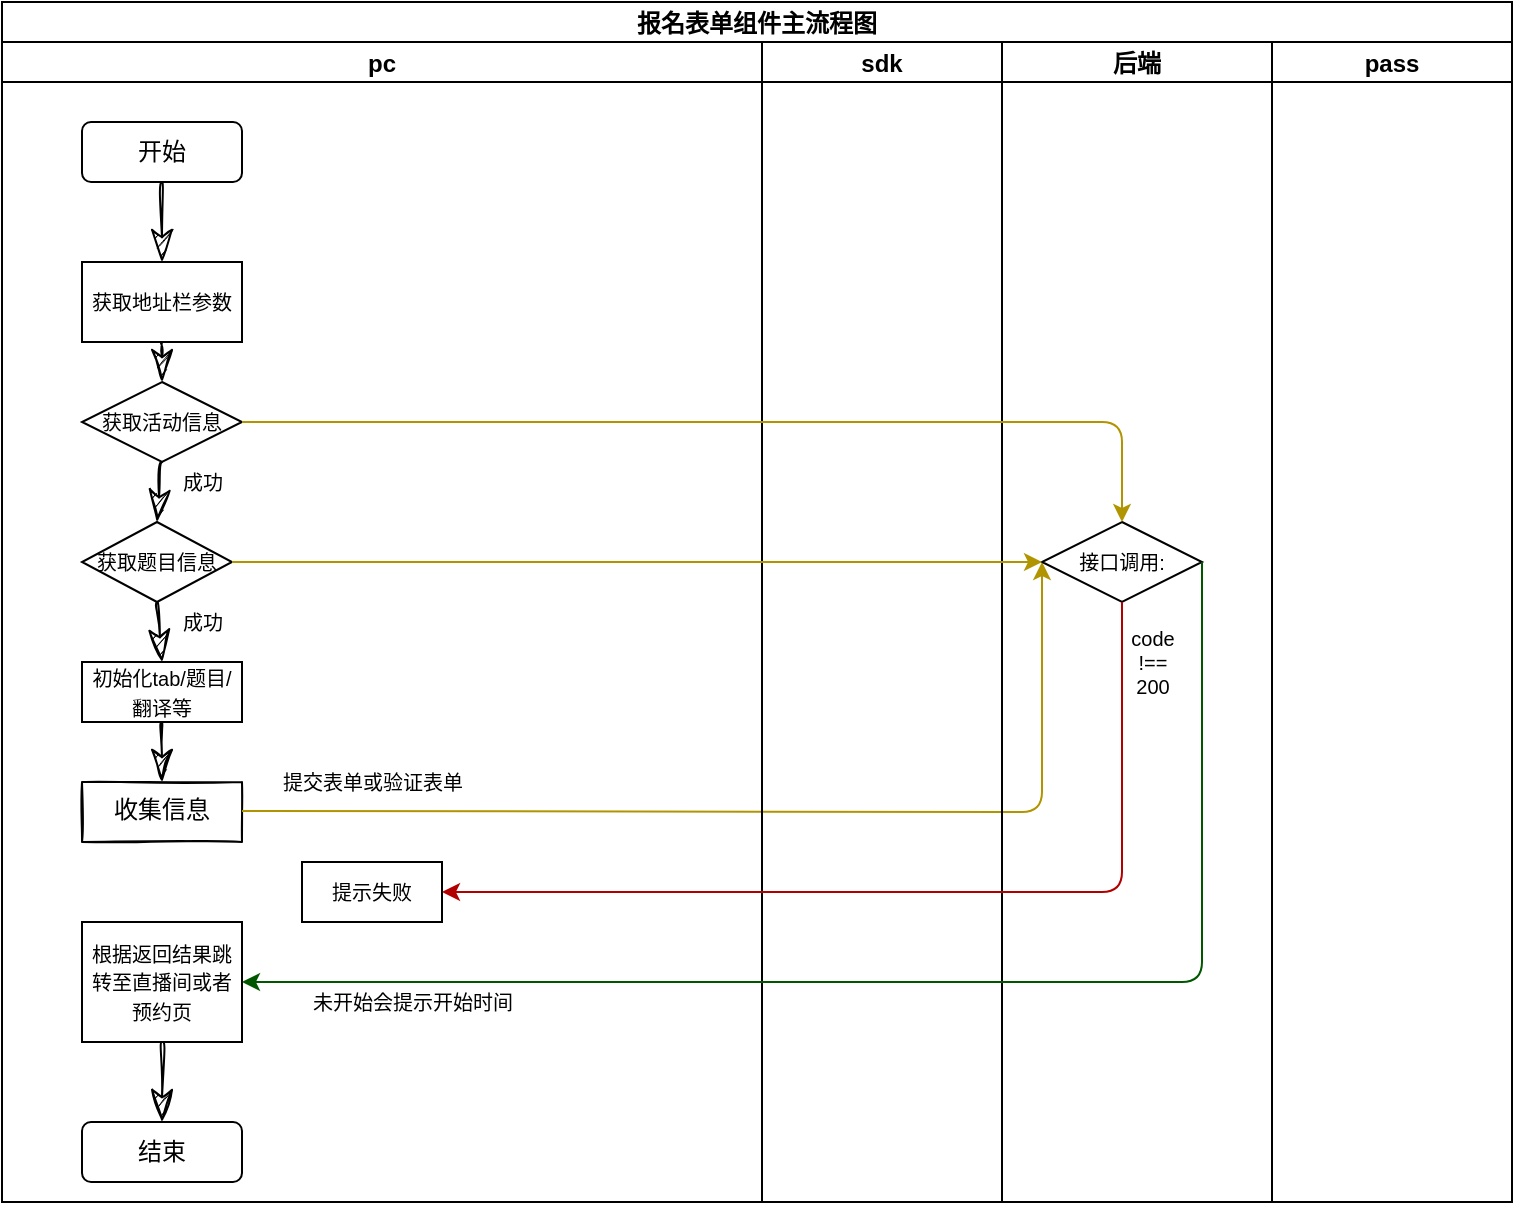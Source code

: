 <mxfile>
    <diagram id="QSWu9Wnhy0qAhUBLh6C_" name="第 1 页">
        <mxGraphModel dx="1538" dy="2064" grid="1" gridSize="10" guides="1" tooltips="1" connect="1" arrows="1" fold="1" page="1" pageScale="1" pageWidth="827" pageHeight="1169" math="0" shadow="0">
            <root>
                <mxCell id="0"/>
                <mxCell id="1" parent="0"/>
                <mxCell id="10" value="报名表单组件主流程图" style="swimlane;childLayout=stackLayout;resizeParent=1;resizeParentMax=0;startSize=20;" parent="1" vertex="1">
                    <mxGeometry x="120" y="-120" width="755" height="600" as="geometry"/>
                </mxCell>
                <mxCell id="11" value="pc" style="swimlane;startSize=20;" parent="10" vertex="1">
                    <mxGeometry y="20" width="380" height="580" as="geometry"/>
                </mxCell>
                <mxCell id="81" style="edgeStyle=none;curved=1;rounded=0;sketch=1;hachureGap=4;orthogonalLoop=1;jettySize=auto;html=1;exitX=0.5;exitY=1;exitDx=0;exitDy=0;entryX=0.5;entryY=0;entryDx=0;entryDy=0;fontFamily=Architects Daughter;fontSource=https%3A%2F%2Ffonts.googleapis.com%2Fcss%3Ffamily%3DArchitects%2BDaughter;fontSize=12;endArrow=classicThin;endFill=1;startSize=14;endSize=14;sourcePerimeterSpacing=8;targetPerimeterSpacing=8;" parent="11" source="15" target="20" edge="1">
                    <mxGeometry relative="1" as="geometry"/>
                </mxCell>
                <mxCell id="15" value="开始" style="rounded=1;whiteSpace=wrap;html=1;" parent="11" vertex="1">
                    <mxGeometry x="40" y="40" width="80" height="30" as="geometry"/>
                </mxCell>
                <mxCell id="82" style="edgeStyle=none;curved=1;rounded=0;sketch=1;hachureGap=4;orthogonalLoop=1;jettySize=auto;html=1;exitX=0.5;exitY=1;exitDx=0;exitDy=0;entryX=0.5;entryY=0;entryDx=0;entryDy=0;fontFamily=Architects Daughter;fontSource=https%3A%2F%2Ffonts.googleapis.com%2Fcss%3Ffamily%3DArchitects%2BDaughter;fontSize=12;endArrow=classicThin;endFill=1;startSize=14;endSize=14;sourcePerimeterSpacing=8;targetPerimeterSpacing=8;" parent="11" source="20" target="26" edge="1">
                    <mxGeometry relative="1" as="geometry"/>
                </mxCell>
                <mxCell id="20" value="&lt;font style=&quot;font-size: 10px&quot;&gt;获取地址栏参数&lt;/font&gt;" style="rounded=0;whiteSpace=wrap;html=1;" parent="11" vertex="1">
                    <mxGeometry x="40" y="110" width="80" height="40" as="geometry"/>
                </mxCell>
                <mxCell id="63" value="" style="edgeStyle=none;html=1;fontSize=10;startArrow=none;" parent="11" edge="1">
                    <mxGeometry relative="1" as="geometry">
                        <mxPoint x="145" y="190" as="sourcePoint"/>
                        <mxPoint x="145" y="190" as="targetPoint"/>
                    </mxGeometry>
                </mxCell>
                <mxCell id="83" style="edgeStyle=none;curved=1;rounded=0;sketch=1;hachureGap=4;orthogonalLoop=1;jettySize=auto;html=1;exitX=0.5;exitY=1;exitDx=0;exitDy=0;entryX=0.5;entryY=0;entryDx=0;entryDy=0;fontFamily=Architects Daughter;fontSource=https%3A%2F%2Ffonts.googleapis.com%2Fcss%3Ffamily%3DArchitects%2BDaughter;fontSize=12;endArrow=classicThin;endFill=1;startSize=14;endSize=14;sourcePerimeterSpacing=8;targetPerimeterSpacing=8;" parent="11" source="26" target="30" edge="1">
                    <mxGeometry relative="1" as="geometry"/>
                </mxCell>
                <mxCell id="26" value="获取活动信息" style="rhombus;whiteSpace=wrap;html=1;fontSize=10;" parent="11" vertex="1">
                    <mxGeometry x="40" y="170" width="80" height="40" as="geometry"/>
                </mxCell>
                <mxCell id="85" style="edgeStyle=none;curved=1;rounded=0;sketch=1;hachureGap=4;orthogonalLoop=1;jettySize=auto;html=1;exitX=0.5;exitY=1;exitDx=0;exitDy=0;entryX=0.5;entryY=0;entryDx=0;entryDy=0;fontFamily=Architects Daughter;fontSource=https%3A%2F%2Ffonts.googleapis.com%2Fcss%3Ffamily%3DArchitects%2BDaughter;fontSize=12;startArrow=none;startFill=0;endArrow=classicThin;endFill=1;startSize=14;endSize=14;sourcePerimeterSpacing=8;targetPerimeterSpacing=8;" parent="11" source="30" target="33" edge="1">
                    <mxGeometry relative="1" as="geometry"/>
                </mxCell>
                <mxCell id="30" value="获取题目信息" style="rhombus;whiteSpace=wrap;html=1;fontSize=10;" parent="11" vertex="1">
                    <mxGeometry x="40" y="240" width="75" height="40" as="geometry"/>
                </mxCell>
                <mxCell id="79" style="edgeStyle=none;curved=1;rounded=0;sketch=1;hachureGap=4;orthogonalLoop=1;jettySize=auto;html=1;exitX=0.5;exitY=1;exitDx=0;exitDy=0;entryX=0.5;entryY=0;entryDx=0;entryDy=0;fontFamily=Architects Daughter;fontSource=https%3A%2F%2Ffonts.googleapis.com%2Fcss%3Ffamily%3DArchitects%2BDaughter;fontSize=12;endArrow=classicThin;startSize=14;endSize=14;sourcePerimeterSpacing=8;targetPerimeterSpacing=8;endFill=1;" parent="11" source="33" target="77" edge="1">
                    <mxGeometry relative="1" as="geometry"/>
                </mxCell>
                <mxCell id="33" value="&lt;span style=&quot;font-size: 10px&quot;&gt;初始化tab/题目/翻译等&lt;/span&gt;" style="rounded=0;whiteSpace=wrap;html=1;" parent="11" vertex="1">
                    <mxGeometry x="40" y="310" width="80" height="30" as="geometry"/>
                </mxCell>
                <mxCell id="38" value="成功" style="text;html=1;align=center;verticalAlign=middle;resizable=0;points=[];autosize=1;strokeColor=none;fillColor=none;fontSize=10;" parent="11" vertex="1">
                    <mxGeometry x="80" y="210" width="40" height="20" as="geometry"/>
                </mxCell>
                <mxCell id="18" value="&lt;font style=&quot;font-size: 10px&quot;&gt;提示失败&lt;/font&gt;" style="rounded=0;whiteSpace=wrap;html=1;" parent="11" vertex="1">
                    <mxGeometry x="150" y="410" width="70" height="30" as="geometry"/>
                </mxCell>
                <mxCell id="80" style="edgeStyle=none;curved=1;rounded=0;sketch=1;hachureGap=4;orthogonalLoop=1;jettySize=auto;html=1;exitX=0.5;exitY=1;exitDx=0;exitDy=0;entryX=0.5;entryY=0;entryDx=0;entryDy=0;fontFamily=Architects Daughter;fontSource=https%3A%2F%2Ffonts.googleapis.com%2Fcss%3Ffamily%3DArchitects%2BDaughter;fontSize=12;endArrow=classicThin;startSize=14;endSize=14;sourcePerimeterSpacing=8;targetPerimeterSpacing=8;endFill=1;" parent="11" source="50" target="51" edge="1">
                    <mxGeometry relative="1" as="geometry"/>
                </mxCell>
                <mxCell id="50" value="&lt;font style=&quot;font-size: 10px&quot;&gt;根据返回结果跳转至直播间或者预约页&lt;/font&gt;" style="rounded=0;whiteSpace=wrap;html=1;" parent="11" vertex="1">
                    <mxGeometry x="40" y="440" width="80" height="60" as="geometry"/>
                </mxCell>
                <mxCell id="51" value="结束" style="rounded=1;whiteSpace=wrap;html=1;" parent="11" vertex="1">
                    <mxGeometry x="40" y="540" width="80" height="30" as="geometry"/>
                </mxCell>
                <mxCell id="77" value="收集信息" style="whiteSpace=wrap;html=1;sketch=1;hachureGap=4;fontFamily=Architects Daughter;fontSource=https%3A%2F%2Ffonts.googleapis.com%2Fcss%3Ffamily%3DArchitects%2BDaughter;fontSize=12;" parent="11" vertex="1">
                    <mxGeometry x="40" y="370" width="80" height="30" as="geometry"/>
                </mxCell>
                <mxCell id="39" value="成功" style="text;html=1;align=center;verticalAlign=middle;resizable=0;points=[];autosize=1;strokeColor=none;fillColor=none;fontSize=10;" parent="11" vertex="1">
                    <mxGeometry x="80" y="280" width="40" height="20" as="geometry"/>
                </mxCell>
                <mxCell id="86" style="edgeStyle=none;html=1;exitX=1;exitY=0.5;exitDx=0;exitDy=0;fontSize=10;entryX=0;entryY=0.5;entryDx=0;entryDy=0;fillColor=#e3c800;strokeColor=#B09500;" parent="11" target="24" edge="1">
                    <mxGeometry relative="1" as="geometry">
                        <mxPoint x="415" y="384.5" as="targetPoint"/>
                        <mxPoint x="120" y="384.5" as="sourcePoint"/>
                        <Array as="points">
                            <mxPoint x="520" y="385"/>
                        </Array>
                    </mxGeometry>
                </mxCell>
                <mxCell id="87" value="提交表单或验证表单" style="text;html=1;align=center;verticalAlign=middle;resizable=0;points=[];autosize=1;strokeColor=none;fillColor=none;fontSize=10;" parent="11" vertex="1">
                    <mxGeometry x="130" y="360" width="110" height="20" as="geometry"/>
                </mxCell>
                <mxCell id="109" value="未开始会提示开始时间" style="text;html=1;align=center;verticalAlign=middle;resizable=0;points=[];autosize=1;strokeColor=none;fillColor=none;fontSize=10;" parent="11" vertex="1">
                    <mxGeometry x="145" y="470" width="120" height="20" as="geometry"/>
                </mxCell>
                <mxCell id="66" value="sdk" style="swimlane;startSize=20;" parent="10" vertex="1">
                    <mxGeometry x="380" y="20" width="120" height="580" as="geometry"/>
                </mxCell>
                <mxCell id="12" value="后端" style="swimlane;startSize=20;" parent="10" vertex="1">
                    <mxGeometry x="500" y="20" width="135" height="580" as="geometry"/>
                </mxCell>
                <mxCell id="24" value="接口调用:" style="rhombus;whiteSpace=wrap;html=1;fontSize=10;" parent="12" vertex="1">
                    <mxGeometry x="20" y="240" width="80" height="40" as="geometry"/>
                </mxCell>
                <mxCell id="47" value="code&lt;br&gt;!==&lt;br&gt;200" style="text;html=1;align=center;verticalAlign=middle;resizable=0;points=[];autosize=1;strokeColor=none;fillColor=none;fontSize=10;" parent="12" vertex="1">
                    <mxGeometry x="55" y="290" width="40" height="40" as="geometry"/>
                </mxCell>
                <mxCell id="13" value="pass" style="swimlane;startSize=20;" parent="10" vertex="1">
                    <mxGeometry x="635" y="20" width="120" height="580" as="geometry"/>
                </mxCell>
                <mxCell id="46" value="" style="edgeStyle=none;html=1;fontSize=10;entryX=1;entryY=0.5;entryDx=0;entryDy=0;fillColor=#e51400;strokeColor=#B20000;" parent="10" source="24" target="18" edge="1">
                    <mxGeometry relative="1" as="geometry">
                        <mxPoint x="205" y="380" as="targetPoint"/>
                        <Array as="points">
                            <mxPoint x="560" y="445"/>
                            <mxPoint x="450" y="445"/>
                        </Array>
                    </mxGeometry>
                </mxCell>
                <mxCell id="45" style="edgeStyle=none;html=1;exitX=1;exitY=0.5;exitDx=0;exitDy=0;fontSize=10;entryX=0;entryY=0.5;entryDx=0;entryDy=0;fillColor=#e3c800;strokeColor=#B09500;" parent="10" source="30" target="24" edge="1">
                    <mxGeometry relative="1" as="geometry">
                        <mxPoint x="150.0" y="279.793" as="targetPoint"/>
                    </mxGeometry>
                </mxCell>
                <mxCell id="64" style="edgeStyle=none;html=1;entryX=0.5;entryY=0;entryDx=0;entryDy=0;fontSize=10;fillColor=#e3c800;strokeColor=#B09500;" parent="10" target="24" edge="1">
                    <mxGeometry relative="1" as="geometry">
                        <Array as="points">
                            <mxPoint x="560" y="210"/>
                        </Array>
                        <mxPoint x="120" y="210" as="sourcePoint"/>
                    </mxGeometry>
                </mxCell>
                <mxCell id="70" value="" style="edgeStyle=none;html=1;fontSize=10;entryX=1;entryY=0.5;entryDx=0;entryDy=0;fillColor=#008a00;strokeColor=#005700;exitX=1;exitY=0.5;exitDx=0;exitDy=0;" parent="10" source="24" target="50" edge="1">
                    <mxGeometry relative="1" as="geometry">
                        <mxPoint x="330" y="240" as="targetPoint"/>
                        <Array as="points">
                            <mxPoint x="600" y="490"/>
                        </Array>
                        <mxPoint x="330" y="160" as="sourcePoint"/>
                    </mxGeometry>
                </mxCell>
            </root>
        </mxGraphModel>
    </diagram>
</mxfile>